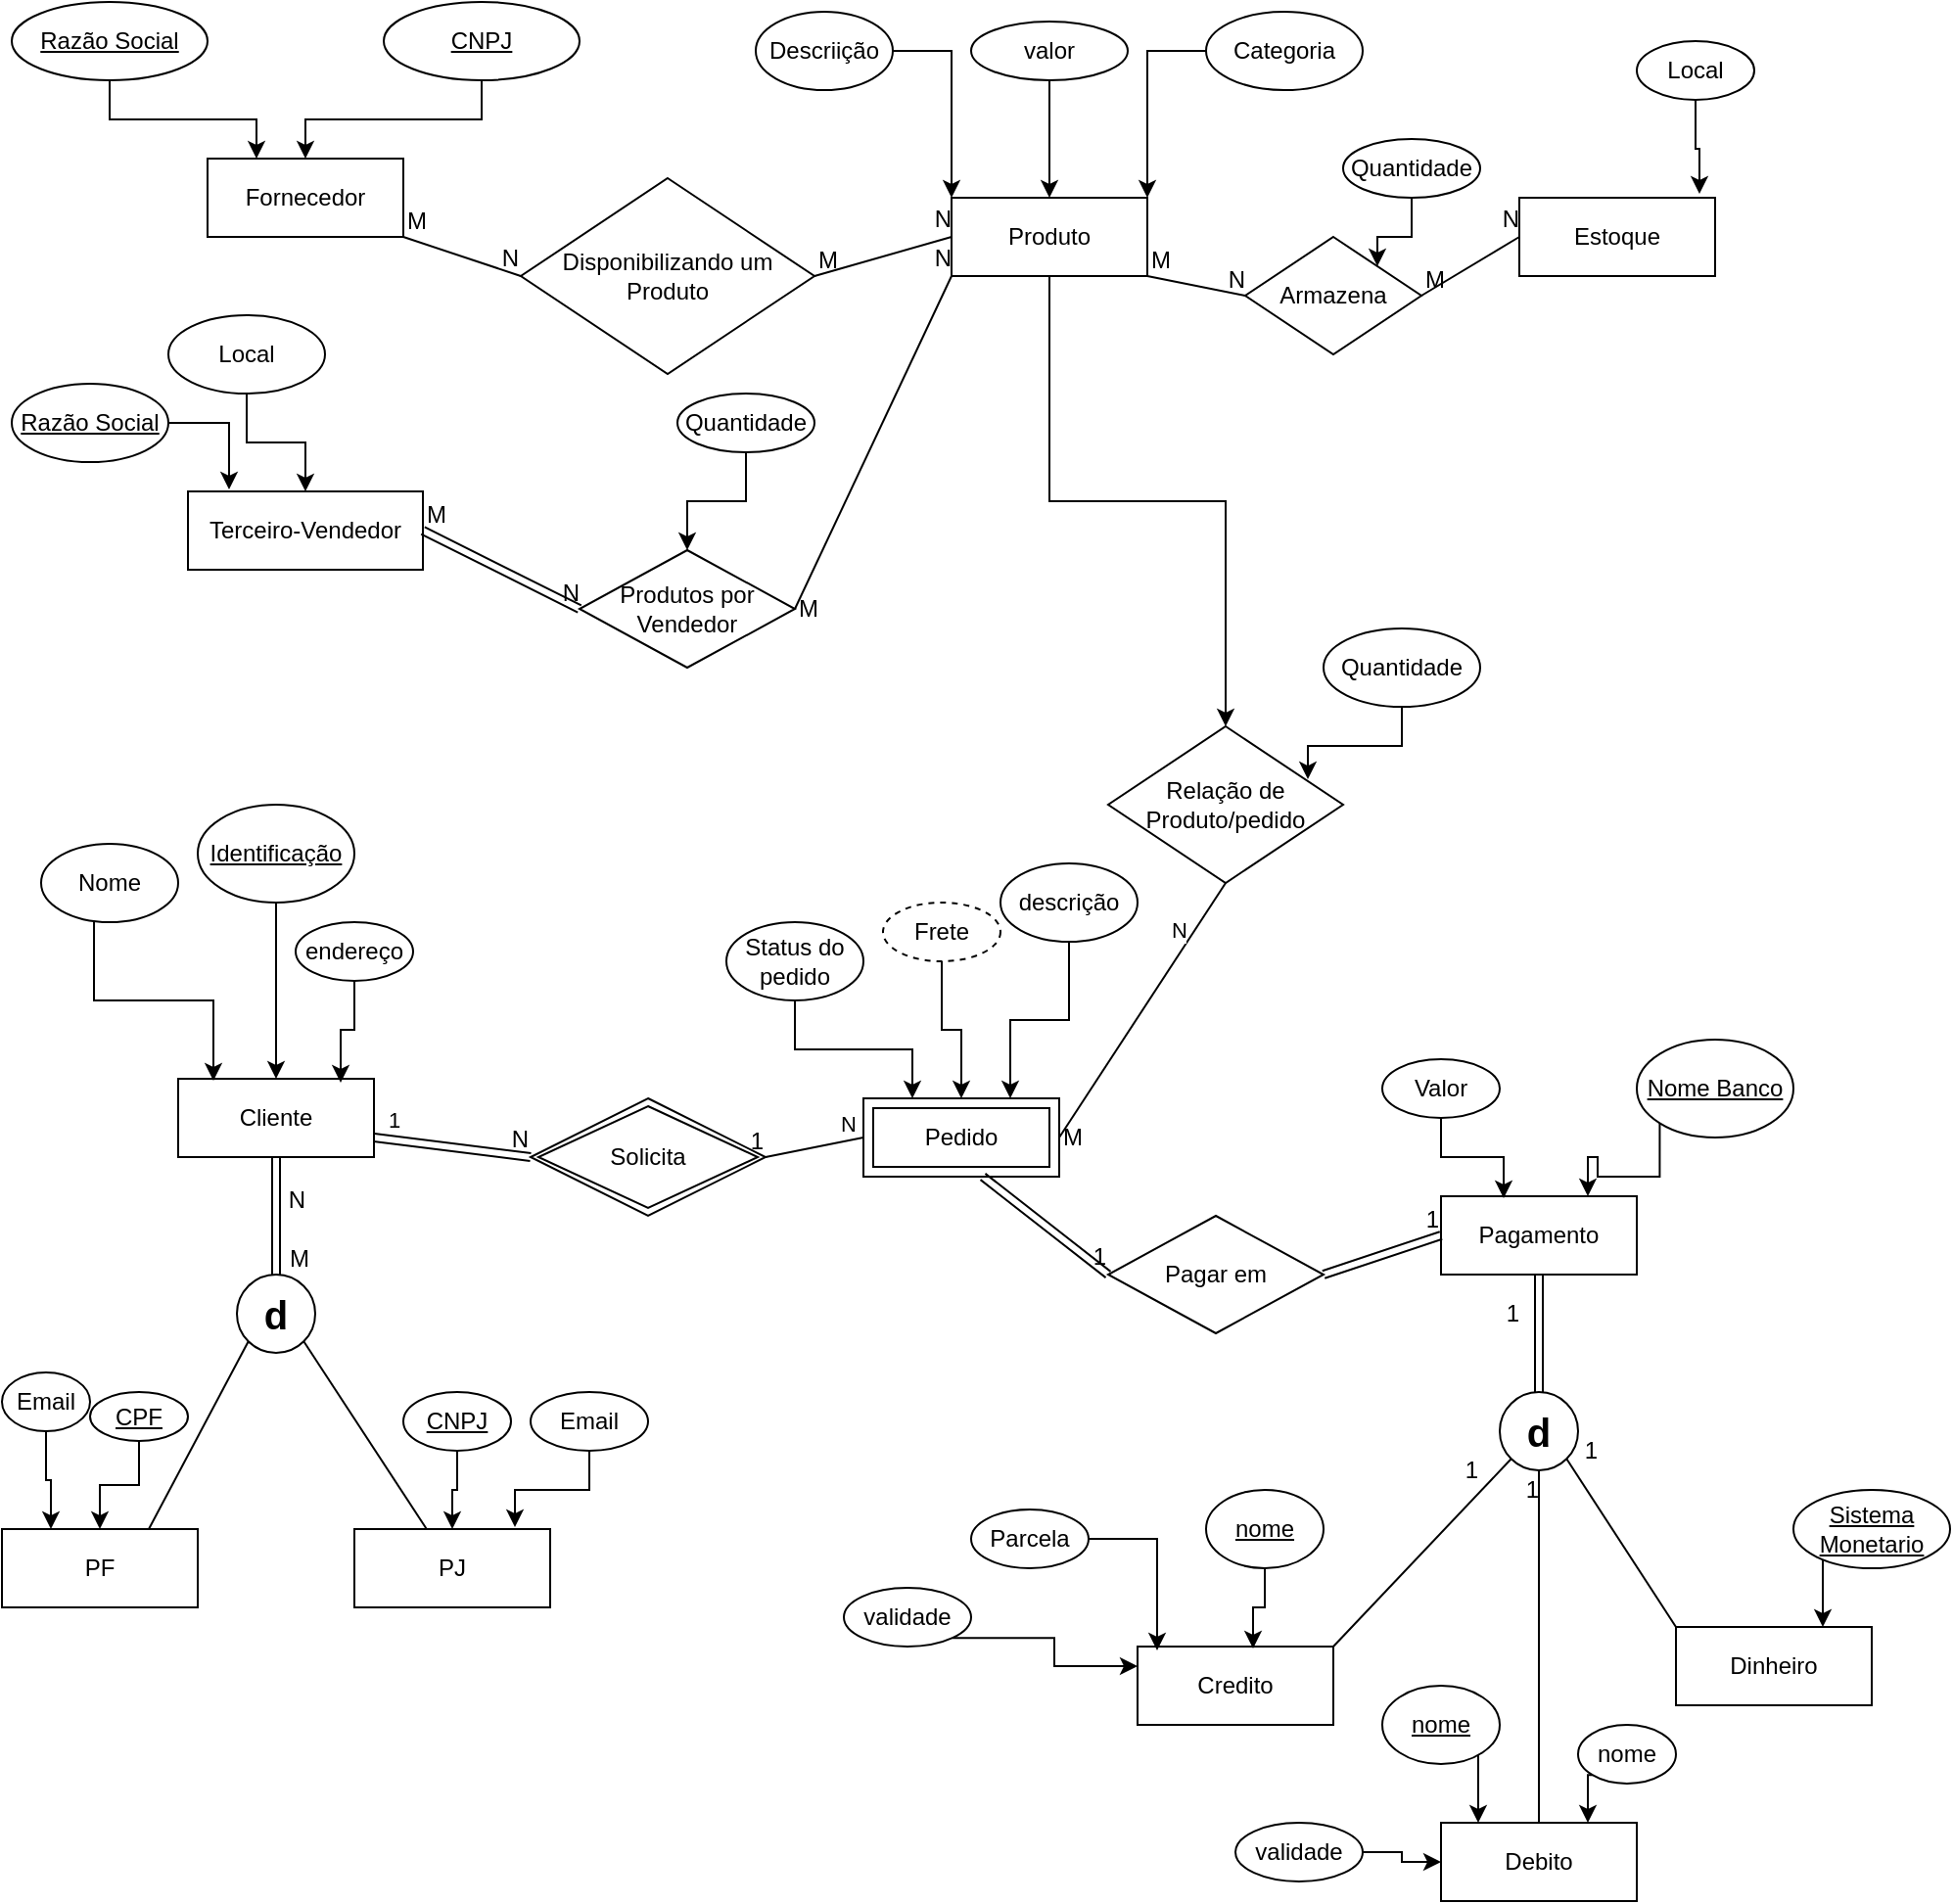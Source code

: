 <mxfile version="20.2.8" type="github">
  <diagram id="R2lEEEUBdFMjLlhIrx00" name="Page-1">
    <mxGraphModel dx="862" dy="490" grid="1" gridSize="10" guides="1" tooltips="1" connect="1" arrows="1" fold="1" page="1" pageScale="1" pageWidth="850" pageHeight="1100" math="0" shadow="0" extFonts="Permanent Marker^https://fonts.googleapis.com/css?family=Permanent+Marker">
      <root>
        <mxCell id="0" />
        <mxCell id="1" parent="0" />
        <mxCell id="xk41P-rBpGW8RkaPFro5-1" value="Estoque" style="whiteSpace=wrap;html=1;align=center;" vertex="1" parent="1">
          <mxGeometry x="780" y="110" width="100" height="40" as="geometry" />
        </mxCell>
        <mxCell id="xk41P-rBpGW8RkaPFro5-2" value="Fornecedor" style="whiteSpace=wrap;html=1;align=center;" vertex="1" parent="1">
          <mxGeometry x="110" y="90" width="100" height="40" as="geometry" />
        </mxCell>
        <mxCell id="xk41P-rBpGW8RkaPFro5-84" style="edgeStyle=orthogonalEdgeStyle;rounded=0;orthogonalLoop=1;jettySize=auto;html=1;entryX=0.5;entryY=0;entryDx=0;entryDy=0;" edge="1" parent="1" source="xk41P-rBpGW8RkaPFro5-3" target="xk41P-rBpGW8RkaPFro5-83">
          <mxGeometry relative="1" as="geometry" />
        </mxCell>
        <mxCell id="xk41P-rBpGW8RkaPFro5-3" value="Produto" style="whiteSpace=wrap;html=1;align=center;" vertex="1" parent="1">
          <mxGeometry x="490" y="110" width="100" height="40" as="geometry" />
        </mxCell>
        <mxCell id="xk41P-rBpGW8RkaPFro5-4" value="Cliente" style="whiteSpace=wrap;html=1;align=center;" vertex="1" parent="1">
          <mxGeometry x="95" y="560" width="100" height="40" as="geometry" />
        </mxCell>
        <mxCell id="xk41P-rBpGW8RkaPFro5-39" style="edgeStyle=orthogonalEdgeStyle;rounded=0;orthogonalLoop=1;jettySize=auto;html=1;entryX=0.18;entryY=0.025;entryDx=0;entryDy=0;entryPerimeter=0;exitX=0.386;exitY=1;exitDx=0;exitDy=0;exitPerimeter=0;" edge="1" parent="1" source="xk41P-rBpGW8RkaPFro5-6" target="xk41P-rBpGW8RkaPFro5-4">
          <mxGeometry relative="1" as="geometry">
            <mxPoint x="90" y="520" as="sourcePoint" />
          </mxGeometry>
        </mxCell>
        <mxCell id="xk41P-rBpGW8RkaPFro5-6" value="Nome" style="ellipse;whiteSpace=wrap;html=1;align=center;" vertex="1" parent="1">
          <mxGeometry x="25" y="440" width="70" height="40" as="geometry" />
        </mxCell>
        <mxCell id="xk41P-rBpGW8RkaPFro5-38" style="edgeStyle=orthogonalEdgeStyle;rounded=0;orthogonalLoop=1;jettySize=auto;html=1;entryX=0.83;entryY=0.05;entryDx=0;entryDy=0;entryPerimeter=0;" edge="1" parent="1" source="xk41P-rBpGW8RkaPFro5-8" target="xk41P-rBpGW8RkaPFro5-4">
          <mxGeometry relative="1" as="geometry" />
        </mxCell>
        <mxCell id="xk41P-rBpGW8RkaPFro5-8" value="endereço" style="ellipse;whiteSpace=wrap;html=1;align=center;" vertex="1" parent="1">
          <mxGeometry x="155" y="480" width="60" height="30" as="geometry" />
        </mxCell>
        <mxCell id="xk41P-rBpGW8RkaPFro5-36" style="edgeStyle=orthogonalEdgeStyle;rounded=0;orthogonalLoop=1;jettySize=auto;html=1;entryX=0.5;entryY=0;entryDx=0;entryDy=0;" edge="1" parent="1" source="xk41P-rBpGW8RkaPFro5-10" target="xk41P-rBpGW8RkaPFro5-4">
          <mxGeometry relative="1" as="geometry" />
        </mxCell>
        <mxCell id="xk41P-rBpGW8RkaPFro5-10" value="Identificação" style="ellipse;whiteSpace=wrap;html=1;align=center;fontStyle=4;" vertex="1" parent="1">
          <mxGeometry x="105" y="420" width="80" height="50" as="geometry" />
        </mxCell>
        <mxCell id="xk41P-rBpGW8RkaPFro5-35" style="edgeStyle=orthogonalEdgeStyle;rounded=0;orthogonalLoop=1;jettySize=auto;html=1;entryX=0.25;entryY=0;entryDx=0;entryDy=0;" edge="1" parent="1" source="xk41P-rBpGW8RkaPFro5-16" target="xk41P-rBpGW8RkaPFro5-76">
          <mxGeometry relative="1" as="geometry">
            <mxPoint x="460" y="560" as="targetPoint" />
          </mxGeometry>
        </mxCell>
        <mxCell id="xk41P-rBpGW8RkaPFro5-16" value="Status do pedido" style="ellipse;whiteSpace=wrap;html=1;align=center;" vertex="1" parent="1">
          <mxGeometry x="375" y="480" width="70" height="40" as="geometry" />
        </mxCell>
        <mxCell id="xk41P-rBpGW8RkaPFro5-33" value="" style="edgeStyle=orthogonalEdgeStyle;rounded=0;orthogonalLoop=1;jettySize=auto;html=1;entryX=0.75;entryY=0;entryDx=0;entryDy=0;exitX=0.5;exitY=1;exitDx=0;exitDy=0;" edge="1" parent="1" source="xk41P-rBpGW8RkaPFro5-17" target="xk41P-rBpGW8RkaPFro5-76">
          <mxGeometry relative="1" as="geometry">
            <mxPoint x="550" y="520" as="sourcePoint" />
            <mxPoint x="485" y="560" as="targetPoint" />
          </mxGeometry>
        </mxCell>
        <mxCell id="xk41P-rBpGW8RkaPFro5-17" value="descrição&lt;br&gt;" style="ellipse;whiteSpace=wrap;html=1;align=center;" vertex="1" parent="1">
          <mxGeometry x="515" y="450" width="70" height="40" as="geometry" />
        </mxCell>
        <mxCell id="xk41P-rBpGW8RkaPFro5-32" style="edgeStyle=orthogonalEdgeStyle;rounded=0;orthogonalLoop=1;jettySize=auto;html=1;entryX=1;entryY=0;entryDx=0;entryDy=0;" edge="1" parent="1" source="xk41P-rBpGW8RkaPFro5-20" target="xk41P-rBpGW8RkaPFro5-3">
          <mxGeometry relative="1" as="geometry" />
        </mxCell>
        <mxCell id="xk41P-rBpGW8RkaPFro5-20" value="Categoria" style="ellipse;whiteSpace=wrap;html=1;align=center;" vertex="1" parent="1">
          <mxGeometry x="620" y="15" width="80" height="40" as="geometry" />
        </mxCell>
        <mxCell id="xk41P-rBpGW8RkaPFro5-31" style="edgeStyle=orthogonalEdgeStyle;rounded=0;orthogonalLoop=1;jettySize=auto;html=1;entryX=0;entryY=0;entryDx=0;entryDy=0;" edge="1" parent="1" source="xk41P-rBpGW8RkaPFro5-21" target="xk41P-rBpGW8RkaPFro5-3">
          <mxGeometry relative="1" as="geometry" />
        </mxCell>
        <mxCell id="xk41P-rBpGW8RkaPFro5-21" value="Descriição" style="ellipse;whiteSpace=wrap;html=1;align=center;" vertex="1" parent="1">
          <mxGeometry x="390" y="15" width="70" height="40" as="geometry" />
        </mxCell>
        <mxCell id="xk41P-rBpGW8RkaPFro5-28" style="edgeStyle=orthogonalEdgeStyle;rounded=0;orthogonalLoop=1;jettySize=auto;html=1;" edge="1" parent="1" source="xk41P-rBpGW8RkaPFro5-22" target="xk41P-rBpGW8RkaPFro5-3">
          <mxGeometry relative="1" as="geometry" />
        </mxCell>
        <mxCell id="xk41P-rBpGW8RkaPFro5-22" value="valor" style="ellipse;whiteSpace=wrap;html=1;align=center;" vertex="1" parent="1">
          <mxGeometry x="500" y="20" width="80" height="30" as="geometry" />
        </mxCell>
        <mxCell id="xk41P-rBpGW8RkaPFro5-41" style="edgeStyle=orthogonalEdgeStyle;rounded=0;orthogonalLoop=1;jettySize=auto;html=1;" edge="1" parent="1" source="xk41P-rBpGW8RkaPFro5-25" target="xk41P-rBpGW8RkaPFro5-2">
          <mxGeometry relative="1" as="geometry" />
        </mxCell>
        <mxCell id="xk41P-rBpGW8RkaPFro5-25" value="CNPJ" style="ellipse;whiteSpace=wrap;html=1;align=center;fontStyle=4;" vertex="1" parent="1">
          <mxGeometry x="200" y="10" width="100" height="40" as="geometry" />
        </mxCell>
        <mxCell id="xk41P-rBpGW8RkaPFro5-40" style="edgeStyle=orthogonalEdgeStyle;rounded=0;orthogonalLoop=1;jettySize=auto;html=1;entryX=0.25;entryY=0;entryDx=0;entryDy=0;" edge="1" parent="1" source="xk41P-rBpGW8RkaPFro5-26" target="xk41P-rBpGW8RkaPFro5-2">
          <mxGeometry relative="1" as="geometry" />
        </mxCell>
        <mxCell id="xk41P-rBpGW8RkaPFro5-26" value="Razão Social" style="ellipse;whiteSpace=wrap;html=1;align=center;fontStyle=4;" vertex="1" parent="1">
          <mxGeometry x="10" y="10" width="100" height="40" as="geometry" />
        </mxCell>
        <mxCell id="xk41P-rBpGW8RkaPFro5-42" value="&lt;div style=&quot;&quot;&gt;&lt;span style=&quot;background-color: initial; line-height: 1;&quot;&gt;Disponibilizando um Produto&lt;/span&gt;&lt;/div&gt;" style="shape=rhombus;perimeter=rhombusPerimeter;whiteSpace=wrap;html=1;align=center;verticalAlign=middle;" vertex="1" parent="1">
          <mxGeometry x="270" y="100" width="150" height="100" as="geometry" />
        </mxCell>
        <mxCell id="xk41P-rBpGW8RkaPFro5-55" style="edgeStyle=orthogonalEdgeStyle;rounded=0;orthogonalLoop=1;jettySize=auto;html=1;entryX=0.92;entryY=-0.05;entryDx=0;entryDy=0;entryPerimeter=0;" edge="1" parent="1" source="xk41P-rBpGW8RkaPFro5-51" target="xk41P-rBpGW8RkaPFro5-1">
          <mxGeometry relative="1" as="geometry" />
        </mxCell>
        <mxCell id="xk41P-rBpGW8RkaPFro5-51" value="Local" style="ellipse;whiteSpace=wrap;html=1;align=center;" vertex="1" parent="1">
          <mxGeometry x="840" y="30" width="60" height="30" as="geometry" />
        </mxCell>
        <mxCell id="xk41P-rBpGW8RkaPFro5-54" value="Armazena" style="shape=rhombus;perimeter=rhombusPerimeter;whiteSpace=wrap;html=1;align=center;" vertex="1" parent="1">
          <mxGeometry x="640" y="130" width="90" height="60" as="geometry" />
        </mxCell>
        <mxCell id="xk41P-rBpGW8RkaPFro5-63" style="edgeStyle=orthogonalEdgeStyle;rounded=0;orthogonalLoop=1;jettySize=auto;html=1;entryX=1;entryY=0;entryDx=0;entryDy=0;" edge="1" parent="1" source="xk41P-rBpGW8RkaPFro5-56" target="xk41P-rBpGW8RkaPFro5-54">
          <mxGeometry relative="1" as="geometry" />
        </mxCell>
        <mxCell id="xk41P-rBpGW8RkaPFro5-56" value="Quantidade" style="ellipse;whiteSpace=wrap;html=1;align=center;" vertex="1" parent="1">
          <mxGeometry x="690" y="80" width="70" height="30" as="geometry" />
        </mxCell>
        <mxCell id="xk41P-rBpGW8RkaPFro5-57" value="" style="endArrow=none;html=1;rounded=0;entryX=0;entryY=0.5;entryDx=0;entryDy=0;exitX=1;exitY=0.5;exitDx=0;exitDy=0;" edge="1" parent="1" source="xk41P-rBpGW8RkaPFro5-54" target="xk41P-rBpGW8RkaPFro5-1">
          <mxGeometry relative="1" as="geometry">
            <mxPoint x="690" y="210" as="sourcePoint" />
            <mxPoint x="850" y="210" as="targetPoint" />
          </mxGeometry>
        </mxCell>
        <mxCell id="xk41P-rBpGW8RkaPFro5-58" value="M" style="resizable=0;html=1;align=left;verticalAlign=bottom;" connectable="0" vertex="1" parent="xk41P-rBpGW8RkaPFro5-57">
          <mxGeometry x="-1" relative="1" as="geometry" />
        </mxCell>
        <mxCell id="xk41P-rBpGW8RkaPFro5-59" value="N" style="resizable=0;html=1;align=right;verticalAlign=bottom;" connectable="0" vertex="1" parent="xk41P-rBpGW8RkaPFro5-57">
          <mxGeometry x="1" relative="1" as="geometry" />
        </mxCell>
        <mxCell id="xk41P-rBpGW8RkaPFro5-60" value="" style="endArrow=none;html=1;rounded=0;entryX=0;entryY=0.5;entryDx=0;entryDy=0;exitX=1;exitY=1;exitDx=0;exitDy=0;" edge="1" parent="1" source="xk41P-rBpGW8RkaPFro5-3" target="xk41P-rBpGW8RkaPFro5-54">
          <mxGeometry relative="1" as="geometry">
            <mxPoint x="580" y="190" as="sourcePoint" />
            <mxPoint x="630" y="160" as="targetPoint" />
          </mxGeometry>
        </mxCell>
        <mxCell id="xk41P-rBpGW8RkaPFro5-61" value="M" style="resizable=0;html=1;align=left;verticalAlign=bottom;" connectable="0" vertex="1" parent="xk41P-rBpGW8RkaPFro5-60">
          <mxGeometry x="-1" relative="1" as="geometry" />
        </mxCell>
        <mxCell id="xk41P-rBpGW8RkaPFro5-62" value="N" style="resizable=0;html=1;align=right;verticalAlign=bottom;" connectable="0" vertex="1" parent="xk41P-rBpGW8RkaPFro5-60">
          <mxGeometry x="1" relative="1" as="geometry" />
        </mxCell>
        <mxCell id="xk41P-rBpGW8RkaPFro5-64" value="" style="endArrow=none;html=1;rounded=0;entryX=0;entryY=0.5;entryDx=0;entryDy=0;exitX=1;exitY=0.5;exitDx=0;exitDy=0;" edge="1" parent="1" source="xk41P-rBpGW8RkaPFro5-42" target="xk41P-rBpGW8RkaPFro5-3">
          <mxGeometry relative="1" as="geometry">
            <mxPoint x="440" y="170" as="sourcePoint" />
            <mxPoint x="490" y="180" as="targetPoint" />
          </mxGeometry>
        </mxCell>
        <mxCell id="xk41P-rBpGW8RkaPFro5-65" value="M" style="resizable=0;html=1;align=left;verticalAlign=bottom;" connectable="0" vertex="1" parent="xk41P-rBpGW8RkaPFro5-64">
          <mxGeometry x="-1" relative="1" as="geometry" />
        </mxCell>
        <mxCell id="xk41P-rBpGW8RkaPFro5-66" value="N" style="resizable=0;html=1;align=right;verticalAlign=bottom;" connectable="0" vertex="1" parent="xk41P-rBpGW8RkaPFro5-64">
          <mxGeometry x="1" relative="1" as="geometry" />
        </mxCell>
        <mxCell id="xk41P-rBpGW8RkaPFro5-67" value="" style="endArrow=none;html=1;rounded=0;entryX=0;entryY=0.5;entryDx=0;entryDy=0;exitX=1;exitY=1;exitDx=0;exitDy=0;" edge="1" parent="1" source="xk41P-rBpGW8RkaPFro5-2" target="xk41P-rBpGW8RkaPFro5-42">
          <mxGeometry relative="1" as="geometry">
            <mxPoint x="210" y="155" as="sourcePoint" />
            <mxPoint x="260" y="165" as="targetPoint" />
          </mxGeometry>
        </mxCell>
        <mxCell id="xk41P-rBpGW8RkaPFro5-68" value="M" style="resizable=0;html=1;align=left;verticalAlign=bottom;" connectable="0" vertex="1" parent="xk41P-rBpGW8RkaPFro5-67">
          <mxGeometry x="-1" relative="1" as="geometry" />
        </mxCell>
        <mxCell id="xk41P-rBpGW8RkaPFro5-69" value="N" style="resizable=0;html=1;align=right;verticalAlign=bottom;" connectable="0" vertex="1" parent="xk41P-rBpGW8RkaPFro5-67">
          <mxGeometry x="1" relative="1" as="geometry" />
        </mxCell>
        <mxCell id="xk41P-rBpGW8RkaPFro5-71" value="N" style="endArrow=none;html=1;rounded=0;exitX=0;exitY=0.5;exitDx=0;exitDy=0;entryX=1;entryY=0.5;entryDx=0;entryDy=0;verticalAlign=bottom;" edge="1" parent="1" source="xk41P-rBpGW8RkaPFro5-76" target="xk41P-rBpGW8RkaPFro5-77">
          <mxGeometry x="-0.667" relative="1" as="geometry">
            <mxPoint x="435" y="580" as="sourcePoint" />
            <mxPoint x="365" y="580" as="targetPoint" />
            <Array as="points" />
            <mxPoint as="offset" />
          </mxGeometry>
        </mxCell>
        <mxCell id="xk41P-rBpGW8RkaPFro5-72" value="1" style="resizable=0;html=1;align=right;verticalAlign=bottom;" connectable="0" vertex="1" parent="xk41P-rBpGW8RkaPFro5-71">
          <mxGeometry x="1" relative="1" as="geometry" />
        </mxCell>
        <mxCell id="xk41P-rBpGW8RkaPFro5-76" value="Pedido" style="shape=ext;margin=3;double=1;whiteSpace=wrap;html=1;align=center;" vertex="1" parent="1">
          <mxGeometry x="445" y="570" width="100" height="40" as="geometry" />
        </mxCell>
        <mxCell id="xk41P-rBpGW8RkaPFro5-77" value="Solicita" style="shape=rhombus;double=1;perimeter=rhombusPerimeter;whiteSpace=wrap;html=1;align=center;" vertex="1" parent="1">
          <mxGeometry x="275" y="570" width="120" height="60" as="geometry" />
        </mxCell>
        <mxCell id="xk41P-rBpGW8RkaPFro5-78" value="1" style="shape=link;html=1;rounded=0;entryX=0;entryY=0.5;entryDx=0;entryDy=0;exitX=1;exitY=0.75;exitDx=0;exitDy=0;verticalAlign=bottom;" edge="1" parent="1" source="xk41P-rBpGW8RkaPFro5-4" target="xk41P-rBpGW8RkaPFro5-77">
          <mxGeometry x="-0.754" y="1" relative="1" as="geometry">
            <mxPoint x="165" y="630" as="sourcePoint" />
            <mxPoint x="325" y="630" as="targetPoint" />
            <mxPoint as="offset" />
          </mxGeometry>
        </mxCell>
        <mxCell id="xk41P-rBpGW8RkaPFro5-79" value="N" style="resizable=0;html=1;align=right;verticalAlign=bottom;" connectable="0" vertex="1" parent="xk41P-rBpGW8RkaPFro5-78">
          <mxGeometry x="1" relative="1" as="geometry" />
        </mxCell>
        <mxCell id="xk41P-rBpGW8RkaPFro5-80" value="N" style="endArrow=none;html=1;rounded=0;exitX=1;exitY=0.5;exitDx=0;exitDy=0;entryX=0.5;entryY=1;entryDx=0;entryDy=0;verticalAlign=middle;" edge="1" parent="1" source="xk41P-rBpGW8RkaPFro5-76" target="xk41P-rBpGW8RkaPFro5-83">
          <mxGeometry x="0.562" y="7" relative="1" as="geometry">
            <mxPoint x="410" y="250" as="sourcePoint" />
            <mxPoint x="640" y="250" as="targetPoint" />
            <mxPoint as="offset" />
          </mxGeometry>
        </mxCell>
        <mxCell id="xk41P-rBpGW8RkaPFro5-81" value="M" style="resizable=0;html=1;align=left;verticalAlign=middle;" connectable="0" vertex="1" parent="xk41P-rBpGW8RkaPFro5-80">
          <mxGeometry x="-1" relative="1" as="geometry" />
        </mxCell>
        <mxCell id="xk41P-rBpGW8RkaPFro5-82" value="N" style="resizable=0;html=1;align=right;verticalAlign=bottom;" connectable="0" vertex="1" parent="xk41P-rBpGW8RkaPFro5-80">
          <mxGeometry x="1" relative="1" as="geometry" />
        </mxCell>
        <mxCell id="xk41P-rBpGW8RkaPFro5-83" value="Relação de Produto/pedido" style="shape=rhombus;perimeter=rhombusPerimeter;whiteSpace=wrap;html=1;align=center;" vertex="1" parent="1">
          <mxGeometry x="570" y="380" width="120" height="80" as="geometry" />
        </mxCell>
        <mxCell id="xk41P-rBpGW8RkaPFro5-87" style="edgeStyle=orthogonalEdgeStyle;rounded=0;orthogonalLoop=1;jettySize=auto;html=1;entryX=0.85;entryY=0.338;entryDx=0;entryDy=0;entryPerimeter=0;" edge="1" parent="1" source="xk41P-rBpGW8RkaPFro5-85" target="xk41P-rBpGW8RkaPFro5-83">
          <mxGeometry relative="1" as="geometry" />
        </mxCell>
        <mxCell id="xk41P-rBpGW8RkaPFro5-85" value="Quantidade" style="ellipse;whiteSpace=wrap;html=1;align=center;" vertex="1" parent="1">
          <mxGeometry x="680" y="330" width="80" height="40" as="geometry" />
        </mxCell>
        <mxCell id="xk41P-rBpGW8RkaPFro5-89" style="edgeStyle=orthogonalEdgeStyle;rounded=0;orthogonalLoop=1;jettySize=auto;html=1;entryX=0.5;entryY=0;entryDx=0;entryDy=0;" edge="1" parent="1" source="xk41P-rBpGW8RkaPFro5-88" target="xk41P-rBpGW8RkaPFro5-76">
          <mxGeometry relative="1" as="geometry" />
        </mxCell>
        <mxCell id="xk41P-rBpGW8RkaPFro5-88" value="Frete" style="ellipse;whiteSpace=wrap;html=1;align=center;dashed=1;" vertex="1" parent="1">
          <mxGeometry x="455" y="470" width="60" height="30" as="geometry" />
        </mxCell>
        <mxCell id="xk41P-rBpGW8RkaPFro5-90" value="Terceiro-Vendedor&lt;br&gt;" style="whiteSpace=wrap;html=1;align=center;" vertex="1" parent="1">
          <mxGeometry x="100" y="260" width="120" height="40" as="geometry" />
        </mxCell>
        <mxCell id="xk41P-rBpGW8RkaPFro5-96" style="edgeStyle=orthogonalEdgeStyle;rounded=0;orthogonalLoop=1;jettySize=auto;html=1;entryX=0.5;entryY=0;entryDx=0;entryDy=0;" edge="1" parent="1" source="xk41P-rBpGW8RkaPFro5-93" target="xk41P-rBpGW8RkaPFro5-90">
          <mxGeometry relative="1" as="geometry" />
        </mxCell>
        <mxCell id="xk41P-rBpGW8RkaPFro5-93" value="Local" style="ellipse;whiteSpace=wrap;html=1;align=center;" vertex="1" parent="1">
          <mxGeometry x="90" y="170" width="80" height="40" as="geometry" />
        </mxCell>
        <mxCell id="xk41P-rBpGW8RkaPFro5-97" style="edgeStyle=orthogonalEdgeStyle;rounded=0;orthogonalLoop=1;jettySize=auto;html=1;entryX=0.175;entryY=-0.025;entryDx=0;entryDy=0;entryPerimeter=0;" edge="1" parent="1" source="xk41P-rBpGW8RkaPFro5-94" target="xk41P-rBpGW8RkaPFro5-90">
          <mxGeometry relative="1" as="geometry" />
        </mxCell>
        <mxCell id="xk41P-rBpGW8RkaPFro5-94" value="Razão Social" style="ellipse;whiteSpace=wrap;html=1;align=center;fontStyle=4;" vertex="1" parent="1">
          <mxGeometry x="10" y="205" width="80" height="40" as="geometry" />
        </mxCell>
        <mxCell id="xk41P-rBpGW8RkaPFro5-98" value="Produtos por Vendedor" style="shape=rhombus;perimeter=rhombusPerimeter;whiteSpace=wrap;html=1;align=center;" vertex="1" parent="1">
          <mxGeometry x="300" y="290" width="110" height="60" as="geometry" />
        </mxCell>
        <mxCell id="xk41P-rBpGW8RkaPFro5-102" value="" style="edgeStyle=orthogonalEdgeStyle;rounded=0;orthogonalLoop=1;jettySize=auto;html=1;" edge="1" parent="1" source="xk41P-rBpGW8RkaPFro5-99" target="xk41P-rBpGW8RkaPFro5-98">
          <mxGeometry relative="1" as="geometry" />
        </mxCell>
        <mxCell id="xk41P-rBpGW8RkaPFro5-99" value="Quantidade" style="ellipse;whiteSpace=wrap;html=1;align=center;" vertex="1" parent="1">
          <mxGeometry x="350" y="210" width="70" height="30" as="geometry" />
        </mxCell>
        <mxCell id="xk41P-rBpGW8RkaPFro5-103" value="" style="shape=link;html=1;rounded=0;entryX=0;entryY=0.5;entryDx=0;entryDy=0;exitX=1;exitY=0.5;exitDx=0;exitDy=0;" edge="1" parent="1" source="xk41P-rBpGW8RkaPFro5-90" target="xk41P-rBpGW8RkaPFro5-98">
          <mxGeometry relative="1" as="geometry">
            <mxPoint x="160" y="349.5" as="sourcePoint" />
            <mxPoint x="320" y="349.5" as="targetPoint" />
          </mxGeometry>
        </mxCell>
        <mxCell id="xk41P-rBpGW8RkaPFro5-104" value="M" style="resizable=0;html=1;align=left;verticalAlign=bottom;" connectable="0" vertex="1" parent="xk41P-rBpGW8RkaPFro5-103">
          <mxGeometry x="-1" relative="1" as="geometry" />
        </mxCell>
        <mxCell id="xk41P-rBpGW8RkaPFro5-105" value="N" style="resizable=0;html=1;align=right;verticalAlign=bottom;" connectable="0" vertex="1" parent="xk41P-rBpGW8RkaPFro5-103">
          <mxGeometry x="1" relative="1" as="geometry" />
        </mxCell>
        <mxCell id="xk41P-rBpGW8RkaPFro5-106" value="" style="endArrow=none;html=1;rounded=0;exitX=1;exitY=0.5;exitDx=0;exitDy=0;entryX=0;entryY=1;entryDx=0;entryDy=0;" edge="1" parent="1" source="xk41P-rBpGW8RkaPFro5-98" target="xk41P-rBpGW8RkaPFro5-3">
          <mxGeometry relative="1" as="geometry">
            <mxPoint x="405" y="289.5" as="sourcePoint" />
            <mxPoint x="565" y="289.5" as="targetPoint" />
          </mxGeometry>
        </mxCell>
        <mxCell id="xk41P-rBpGW8RkaPFro5-107" value="M" style="resizable=0;html=1;align=left;verticalAlign=middle;" connectable="0" vertex="1" parent="xk41P-rBpGW8RkaPFro5-106">
          <mxGeometry x="-1" relative="1" as="geometry" />
        </mxCell>
        <mxCell id="xk41P-rBpGW8RkaPFro5-108" value="N" style="resizable=0;html=1;align=right;verticalAlign=bottom;" connectable="0" vertex="1" parent="xk41P-rBpGW8RkaPFro5-106">
          <mxGeometry x="1" relative="1" as="geometry" />
        </mxCell>
        <mxCell id="xk41P-rBpGW8RkaPFro5-109" value="&lt;b style=&quot;font-size: 20px;&quot;&gt;d&lt;/b&gt;" style="ellipse;whiteSpace=wrap;html=1;aspect=fixed;" vertex="1" parent="1">
          <mxGeometry x="125" y="660" width="40" height="40" as="geometry" />
        </mxCell>
        <mxCell id="xk41P-rBpGW8RkaPFro5-112" value="" style="shape=link;html=1;rounded=0;fontSize=20;entryX=0.5;entryY=1;entryDx=0;entryDy=0;" edge="1" parent="1" source="xk41P-rBpGW8RkaPFro5-109" target="xk41P-rBpGW8RkaPFro5-4">
          <mxGeometry relative="1" as="geometry">
            <mxPoint x="110" y="690" as="sourcePoint" />
            <mxPoint x="270" y="690" as="targetPoint" />
          </mxGeometry>
        </mxCell>
        <mxCell id="xk41P-rBpGW8RkaPFro5-113" value="M" style="resizable=0;html=1;align=left;verticalAlign=bottom;fontSize=12;" connectable="0" vertex="1" parent="xk41P-rBpGW8RkaPFro5-112">
          <mxGeometry x="-1" relative="1" as="geometry">
            <mxPoint x="5" as="offset" />
          </mxGeometry>
        </mxCell>
        <mxCell id="xk41P-rBpGW8RkaPFro5-114" value="N" style="resizable=0;html=1;align=right;verticalAlign=bottom;fontSize=12;" connectable="0" vertex="1" parent="xk41P-rBpGW8RkaPFro5-112">
          <mxGeometry x="1" relative="1" as="geometry">
            <mxPoint x="15" y="30" as="offset" />
          </mxGeometry>
        </mxCell>
        <mxCell id="xk41P-rBpGW8RkaPFro5-116" value="" style="endArrow=none;html=1;rounded=0;fontSize=12;exitX=1;exitY=1;exitDx=0;exitDy=0;" edge="1" parent="1" source="xk41P-rBpGW8RkaPFro5-109" target="xk41P-rBpGW8RkaPFro5-121">
          <mxGeometry relative="1" as="geometry">
            <mxPoint x="180" y="760" as="sourcePoint" />
            <mxPoint x="220" y="780" as="targetPoint" />
          </mxGeometry>
        </mxCell>
        <mxCell id="xk41P-rBpGW8RkaPFro5-118" value="" style="endArrow=none;html=1;rounded=0;fontSize=12;exitX=0;exitY=1;exitDx=0;exitDy=0;fontStyle=1;entryX=0.75;entryY=0;entryDx=0;entryDy=0;" edge="1" parent="1" source="xk41P-rBpGW8RkaPFro5-109" target="xk41P-rBpGW8RkaPFro5-122">
          <mxGeometry relative="1" as="geometry">
            <mxPoint x="131" y="750" as="sourcePoint" />
            <mxPoint x="70" y="780" as="targetPoint" />
          </mxGeometry>
        </mxCell>
        <mxCell id="xk41P-rBpGW8RkaPFro5-121" value="PJ" style="whiteSpace=wrap;html=1;align=center;fontSize=12;" vertex="1" parent="1">
          <mxGeometry x="185" y="790" width="100" height="40" as="geometry" />
        </mxCell>
        <mxCell id="xk41P-rBpGW8RkaPFro5-122" value="PF" style="whiteSpace=wrap;html=1;align=center;fontSize=12;" vertex="1" parent="1">
          <mxGeometry x="5" y="790" width="100" height="40" as="geometry" />
        </mxCell>
        <mxCell id="xk41P-rBpGW8RkaPFro5-126" style="edgeStyle=orthogonalEdgeStyle;rounded=0;orthogonalLoop=1;jettySize=auto;html=1;entryX=0.82;entryY=-0.025;entryDx=0;entryDy=0;entryPerimeter=0;fontSize=12;" edge="1" parent="1" source="xk41P-rBpGW8RkaPFro5-123" target="xk41P-rBpGW8RkaPFro5-121">
          <mxGeometry relative="1" as="geometry" />
        </mxCell>
        <mxCell id="xk41P-rBpGW8RkaPFro5-123" value="Email" style="ellipse;whiteSpace=wrap;html=1;align=center;fontSize=12;" vertex="1" parent="1">
          <mxGeometry x="275" y="720" width="60" height="30" as="geometry" />
        </mxCell>
        <mxCell id="xk41P-rBpGW8RkaPFro5-127" style="edgeStyle=orthogonalEdgeStyle;rounded=0;orthogonalLoop=1;jettySize=auto;html=1;fontSize=12;entryX=0.25;entryY=0;entryDx=0;entryDy=0;" edge="1" parent="1" source="xk41P-rBpGW8RkaPFro5-124" target="xk41P-rBpGW8RkaPFro5-122">
          <mxGeometry relative="1" as="geometry">
            <mxPoint x="27.5" y="780" as="targetPoint" />
          </mxGeometry>
        </mxCell>
        <mxCell id="xk41P-rBpGW8RkaPFro5-124" value="Email" style="ellipse;whiteSpace=wrap;html=1;align=center;fontSize=12;" vertex="1" parent="1">
          <mxGeometry x="5" y="710" width="45" height="30" as="geometry" />
        </mxCell>
        <mxCell id="xk41P-rBpGW8RkaPFro5-132" value="" style="edgeStyle=orthogonalEdgeStyle;rounded=0;orthogonalLoop=1;jettySize=auto;html=1;fontSize=12;" edge="1" parent="1" source="xk41P-rBpGW8RkaPFro5-129" target="xk41P-rBpGW8RkaPFro5-121">
          <mxGeometry relative="1" as="geometry" />
        </mxCell>
        <mxCell id="xk41P-rBpGW8RkaPFro5-129" value="CNPJ" style="ellipse;whiteSpace=wrap;html=1;align=center;fontStyle=4;fontSize=12;" vertex="1" parent="1">
          <mxGeometry x="210" y="720" width="55" height="30" as="geometry" />
        </mxCell>
        <mxCell id="xk41P-rBpGW8RkaPFro5-133" style="edgeStyle=orthogonalEdgeStyle;rounded=0;orthogonalLoop=1;jettySize=auto;html=1;fontSize=12;" edge="1" parent="1" source="xk41P-rBpGW8RkaPFro5-131" target="xk41P-rBpGW8RkaPFro5-122">
          <mxGeometry relative="1" as="geometry" />
        </mxCell>
        <mxCell id="xk41P-rBpGW8RkaPFro5-131" value="CPF" style="ellipse;whiteSpace=wrap;html=1;align=center;fontStyle=4;fontSize=12;" vertex="1" parent="1">
          <mxGeometry x="50" y="720" width="50" height="25" as="geometry" />
        </mxCell>
        <mxCell id="xk41P-rBpGW8RkaPFro5-134" value="Pagar em" style="shape=rhombus;perimeter=rhombusPerimeter;whiteSpace=wrap;html=1;align=center;fontSize=12;" vertex="1" parent="1">
          <mxGeometry x="570" y="630" width="110" height="60" as="geometry" />
        </mxCell>
        <mxCell id="xk41P-rBpGW8RkaPFro5-138" value="" style="shape=link;html=1;rounded=0;fontSize=12;exitX=0.61;exitY=1;exitDx=0;exitDy=0;entryX=0;entryY=0.5;entryDx=0;entryDy=0;exitPerimeter=0;" edge="1" parent="1" source="xk41P-rBpGW8RkaPFro5-76" target="xk41P-rBpGW8RkaPFro5-134">
          <mxGeometry relative="1" as="geometry">
            <mxPoint x="430" y="670" as="sourcePoint" />
            <mxPoint x="590" y="670" as="targetPoint" />
          </mxGeometry>
        </mxCell>
        <mxCell id="xk41P-rBpGW8RkaPFro5-139" value="1" style="resizable=0;html=1;align=right;verticalAlign=bottom;fontSize=12;" connectable="0" vertex="1" parent="xk41P-rBpGW8RkaPFro5-138">
          <mxGeometry x="1" relative="1" as="geometry" />
        </mxCell>
        <mxCell id="xk41P-rBpGW8RkaPFro5-140" value="Pagamento" style="whiteSpace=wrap;html=1;align=center;fontSize=12;" vertex="1" parent="1">
          <mxGeometry x="740" y="620" width="100" height="40" as="geometry" />
        </mxCell>
        <mxCell id="xk41P-rBpGW8RkaPFro5-141" value="" style="shape=link;html=1;rounded=0;fontSize=12;entryX=0;entryY=0.5;entryDx=0;entryDy=0;exitX=1;exitY=0.5;exitDx=0;exitDy=0;" edge="1" parent="1" source="xk41P-rBpGW8RkaPFro5-134" target="xk41P-rBpGW8RkaPFro5-140">
          <mxGeometry relative="1" as="geometry">
            <mxPoint x="580" y="720" as="sourcePoint" />
            <mxPoint x="740" y="720" as="targetPoint" />
          </mxGeometry>
        </mxCell>
        <mxCell id="xk41P-rBpGW8RkaPFro5-142" value="1" style="resizable=0;html=1;align=right;verticalAlign=bottom;fontSize=12;" connectable="0" vertex="1" parent="xk41P-rBpGW8RkaPFro5-141">
          <mxGeometry x="1" relative="1" as="geometry" />
        </mxCell>
        <mxCell id="xk41P-rBpGW8RkaPFro5-144" value="&lt;b style=&quot;font-size: 20px;&quot;&gt;d&lt;/b&gt;" style="ellipse;whiteSpace=wrap;html=1;aspect=fixed;" vertex="1" parent="1">
          <mxGeometry x="770" y="720" width="40" height="40" as="geometry" />
        </mxCell>
        <mxCell id="xk41P-rBpGW8RkaPFro5-145" value="" style="shape=link;html=1;rounded=0;fontSize=12;entryX=0.5;entryY=1;entryDx=0;entryDy=0;exitX=0.5;exitY=0;exitDx=0;exitDy=0;" edge="1" parent="1" source="xk41P-rBpGW8RkaPFro5-144" target="xk41P-rBpGW8RkaPFro5-140">
          <mxGeometry relative="1" as="geometry">
            <mxPoint x="620" y="750" as="sourcePoint" />
            <mxPoint x="780" y="750" as="targetPoint" />
          </mxGeometry>
        </mxCell>
        <mxCell id="xk41P-rBpGW8RkaPFro5-146" value="1" style="resizable=0;html=1;align=right;verticalAlign=middle;fontSize=12;" connectable="0" vertex="1" parent="xk41P-rBpGW8RkaPFro5-145">
          <mxGeometry x="1" relative="1" as="geometry">
            <mxPoint x="-10" y="20" as="offset" />
          </mxGeometry>
        </mxCell>
        <mxCell id="xk41P-rBpGW8RkaPFro5-149" style="edgeStyle=orthogonalEdgeStyle;rounded=0;orthogonalLoop=1;jettySize=auto;html=1;entryX=0.32;entryY=0.025;entryDx=0;entryDy=0;entryPerimeter=0;fontSize=12;" edge="1" parent="1" source="xk41P-rBpGW8RkaPFro5-148" target="xk41P-rBpGW8RkaPFro5-140">
          <mxGeometry relative="1" as="geometry" />
        </mxCell>
        <mxCell id="xk41P-rBpGW8RkaPFro5-148" value="Valor" style="ellipse;whiteSpace=wrap;html=1;align=center;fontSize=12;" vertex="1" parent="1">
          <mxGeometry x="710" y="550" width="60" height="30" as="geometry" />
        </mxCell>
        <mxCell id="xk41P-rBpGW8RkaPFro5-151" value="" style="endArrow=none;html=1;rounded=0;fontSize=12;entryX=0;entryY=1;entryDx=0;entryDy=0;exitX=1;exitY=0;exitDx=0;exitDy=0;" edge="1" parent="1" source="xk41P-rBpGW8RkaPFro5-164" target="xk41P-rBpGW8RkaPFro5-144">
          <mxGeometry relative="1" as="geometry">
            <mxPoint x="680" y="820" as="sourcePoint" />
            <mxPoint x="780" y="750" as="targetPoint" />
          </mxGeometry>
        </mxCell>
        <mxCell id="xk41P-rBpGW8RkaPFro5-152" value="1" style="resizable=0;html=1;align=right;verticalAlign=middle;fontSize=12;" connectable="0" vertex="1" parent="xk41P-rBpGW8RkaPFro5-151">
          <mxGeometry x="1" relative="1" as="geometry">
            <mxPoint x="-16" y="6" as="offset" />
          </mxGeometry>
        </mxCell>
        <mxCell id="xk41P-rBpGW8RkaPFro5-153" value="" style="endArrow=none;html=1;rounded=0;fontSize=12;entryX=0.5;entryY=1;entryDx=0;entryDy=0;verticalAlign=bottom;exitX=0.5;exitY=0;exitDx=0;exitDy=0;" edge="1" parent="1" source="xk41P-rBpGW8RkaPFro5-165" target="xk41P-rBpGW8RkaPFro5-144">
          <mxGeometry relative="1" as="geometry">
            <mxPoint x="790" y="830" as="sourcePoint" />
            <mxPoint x="825.858" y="787.072" as="targetPoint" />
          </mxGeometry>
        </mxCell>
        <mxCell id="xk41P-rBpGW8RkaPFro5-154" value="1" style="resizable=0;html=1;align=right;verticalAlign=middle;fontSize=12;" connectable="0" vertex="1" parent="xk41P-rBpGW8RkaPFro5-153">
          <mxGeometry x="1" relative="1" as="geometry">
            <mxPoint y="10" as="offset" />
          </mxGeometry>
        </mxCell>
        <mxCell id="xk41P-rBpGW8RkaPFro5-161" value="" style="endArrow=none;html=1;rounded=0;fontSize=12;entryX=1;entryY=1;entryDx=0;entryDy=0;exitX=0;exitY=0;exitDx=0;exitDy=0;" edge="1" parent="1" source="xk41P-rBpGW8RkaPFro5-166" target="xk41P-rBpGW8RkaPFro5-144">
          <mxGeometry relative="1" as="geometry">
            <mxPoint x="900" y="810" as="sourcePoint" />
            <mxPoint x="829.5" y="770" as="targetPoint" />
          </mxGeometry>
        </mxCell>
        <mxCell id="xk41P-rBpGW8RkaPFro5-162" value="1" style="resizable=0;html=1;align=right;verticalAlign=middle;fontSize=12;" connectable="0" vertex="1" parent="xk41P-rBpGW8RkaPFro5-161">
          <mxGeometry x="1" relative="1" as="geometry">
            <mxPoint x="16" y="-4" as="offset" />
          </mxGeometry>
        </mxCell>
        <mxCell id="xk41P-rBpGW8RkaPFro5-164" value="Credito" style="whiteSpace=wrap;html=1;align=center;fontSize=12;" vertex="1" parent="1">
          <mxGeometry x="585" y="850" width="100" height="40" as="geometry" />
        </mxCell>
        <mxCell id="xk41P-rBpGW8RkaPFro5-165" value="Debito" style="whiteSpace=wrap;html=1;align=center;fontSize=12;" vertex="1" parent="1">
          <mxGeometry x="740" y="940" width="100" height="40" as="geometry" />
        </mxCell>
        <mxCell id="xk41P-rBpGW8RkaPFro5-166" value="Dinheiro" style="whiteSpace=wrap;html=1;align=center;fontSize=12;" vertex="1" parent="1">
          <mxGeometry x="860" y="840" width="100" height="40" as="geometry" />
        </mxCell>
        <mxCell id="xk41P-rBpGW8RkaPFro5-168" style="edgeStyle=orthogonalEdgeStyle;rounded=0;orthogonalLoop=1;jettySize=auto;html=1;entryX=0.1;entryY=0.05;entryDx=0;entryDy=0;entryPerimeter=0;fontSize=12;" edge="1" parent="1" source="xk41P-rBpGW8RkaPFro5-167" target="xk41P-rBpGW8RkaPFro5-164">
          <mxGeometry relative="1" as="geometry" />
        </mxCell>
        <mxCell id="xk41P-rBpGW8RkaPFro5-167" value="Parcela" style="ellipse;whiteSpace=wrap;html=1;align=center;fontSize=12;" vertex="1" parent="1">
          <mxGeometry x="500" y="780" width="60" height="30" as="geometry" />
        </mxCell>
        <mxCell id="xk41P-rBpGW8RkaPFro5-171" style="edgeStyle=orthogonalEdgeStyle;rounded=0;orthogonalLoop=1;jettySize=auto;html=1;entryX=0.59;entryY=0.025;entryDx=0;entryDy=0;entryPerimeter=0;fontSize=12;" edge="1" parent="1" source="xk41P-rBpGW8RkaPFro5-170" target="xk41P-rBpGW8RkaPFro5-164">
          <mxGeometry relative="1" as="geometry" />
        </mxCell>
        <mxCell id="xk41P-rBpGW8RkaPFro5-170" value="nome" style="ellipse;whiteSpace=wrap;html=1;align=center;fontStyle=4;fontSize=12;" vertex="1" parent="1">
          <mxGeometry x="620" y="770" width="60" height="40" as="geometry" />
        </mxCell>
        <mxCell id="xk41P-rBpGW8RkaPFro5-173" style="edgeStyle=orthogonalEdgeStyle;rounded=0;orthogonalLoop=1;jettySize=auto;html=1;exitX=1;exitY=1;exitDx=0;exitDy=0;entryX=0;entryY=0.25;entryDx=0;entryDy=0;fontSize=12;" edge="1" parent="1" source="xk41P-rBpGW8RkaPFro5-172" target="xk41P-rBpGW8RkaPFro5-164">
          <mxGeometry relative="1" as="geometry" />
        </mxCell>
        <mxCell id="xk41P-rBpGW8RkaPFro5-172" value="validade" style="ellipse;whiteSpace=wrap;html=1;align=center;fontSize=12;" vertex="1" parent="1">
          <mxGeometry x="435" y="820" width="65" height="30" as="geometry" />
        </mxCell>
        <mxCell id="xk41P-rBpGW8RkaPFro5-176" style="edgeStyle=orthogonalEdgeStyle;rounded=0;orthogonalLoop=1;jettySize=auto;html=1;exitX=1;exitY=1;exitDx=0;exitDy=0;entryX=0.19;entryY=0;entryDx=0;entryDy=0;entryPerimeter=0;fontSize=12;" edge="1" parent="1" source="xk41P-rBpGW8RkaPFro5-174" target="xk41P-rBpGW8RkaPFro5-165">
          <mxGeometry relative="1" as="geometry" />
        </mxCell>
        <mxCell id="xk41P-rBpGW8RkaPFro5-174" value="nome" style="ellipse;whiteSpace=wrap;html=1;align=center;fontStyle=4;fontSize=12;" vertex="1" parent="1">
          <mxGeometry x="710" y="870" width="60" height="40" as="geometry" />
        </mxCell>
        <mxCell id="xk41P-rBpGW8RkaPFro5-179" style="edgeStyle=orthogonalEdgeStyle;rounded=0;orthogonalLoop=1;jettySize=auto;html=1;exitX=0;exitY=1;exitDx=0;exitDy=0;entryX=0.75;entryY=0;entryDx=0;entryDy=0;fontSize=12;" edge="1" parent="1" source="xk41P-rBpGW8RkaPFro5-177" target="xk41P-rBpGW8RkaPFro5-165">
          <mxGeometry relative="1" as="geometry" />
        </mxCell>
        <mxCell id="xk41P-rBpGW8RkaPFro5-177" value="nome" style="ellipse;whiteSpace=wrap;html=1;align=center;fontSize=12;" vertex="1" parent="1">
          <mxGeometry x="810" y="890" width="50" height="30" as="geometry" />
        </mxCell>
        <mxCell id="xk41P-rBpGW8RkaPFro5-182" style="edgeStyle=orthogonalEdgeStyle;rounded=0;orthogonalLoop=1;jettySize=auto;html=1;exitX=0;exitY=1;exitDx=0;exitDy=0;entryX=0.75;entryY=0;entryDx=0;entryDy=0;fontSize=12;" edge="1" parent="1" source="xk41P-rBpGW8RkaPFro5-181" target="xk41P-rBpGW8RkaPFro5-166">
          <mxGeometry relative="1" as="geometry" />
        </mxCell>
        <mxCell id="xk41P-rBpGW8RkaPFro5-181" value="Sistema Monetario" style="ellipse;whiteSpace=wrap;html=1;align=center;fontStyle=4;fontSize=12;" vertex="1" parent="1">
          <mxGeometry x="920" y="770" width="80" height="40" as="geometry" />
        </mxCell>
        <mxCell id="xk41P-rBpGW8RkaPFro5-184" style="edgeStyle=orthogonalEdgeStyle;rounded=0;orthogonalLoop=1;jettySize=auto;html=1;exitX=0;exitY=1;exitDx=0;exitDy=0;entryX=0.75;entryY=0;entryDx=0;entryDy=0;fontSize=12;" edge="1" parent="1" source="xk41P-rBpGW8RkaPFro5-183" target="xk41P-rBpGW8RkaPFro5-140">
          <mxGeometry relative="1" as="geometry" />
        </mxCell>
        <mxCell id="xk41P-rBpGW8RkaPFro5-183" value="Nome Banco&lt;br&gt;" style="ellipse;whiteSpace=wrap;html=1;align=center;fontStyle=4;fontSize=12;" vertex="1" parent="1">
          <mxGeometry x="840" y="540" width="80" height="50" as="geometry" />
        </mxCell>
        <mxCell id="xk41P-rBpGW8RkaPFro5-186" value="" style="edgeStyle=orthogonalEdgeStyle;rounded=0;orthogonalLoop=1;jettySize=auto;html=1;fontSize=12;" edge="1" parent="1" source="xk41P-rBpGW8RkaPFro5-185" target="xk41P-rBpGW8RkaPFro5-165">
          <mxGeometry relative="1" as="geometry" />
        </mxCell>
        <mxCell id="xk41P-rBpGW8RkaPFro5-185" value="validade" style="ellipse;whiteSpace=wrap;html=1;align=center;fontSize=12;" vertex="1" parent="1">
          <mxGeometry x="635" y="940" width="65" height="30" as="geometry" />
        </mxCell>
      </root>
    </mxGraphModel>
  </diagram>
</mxfile>
